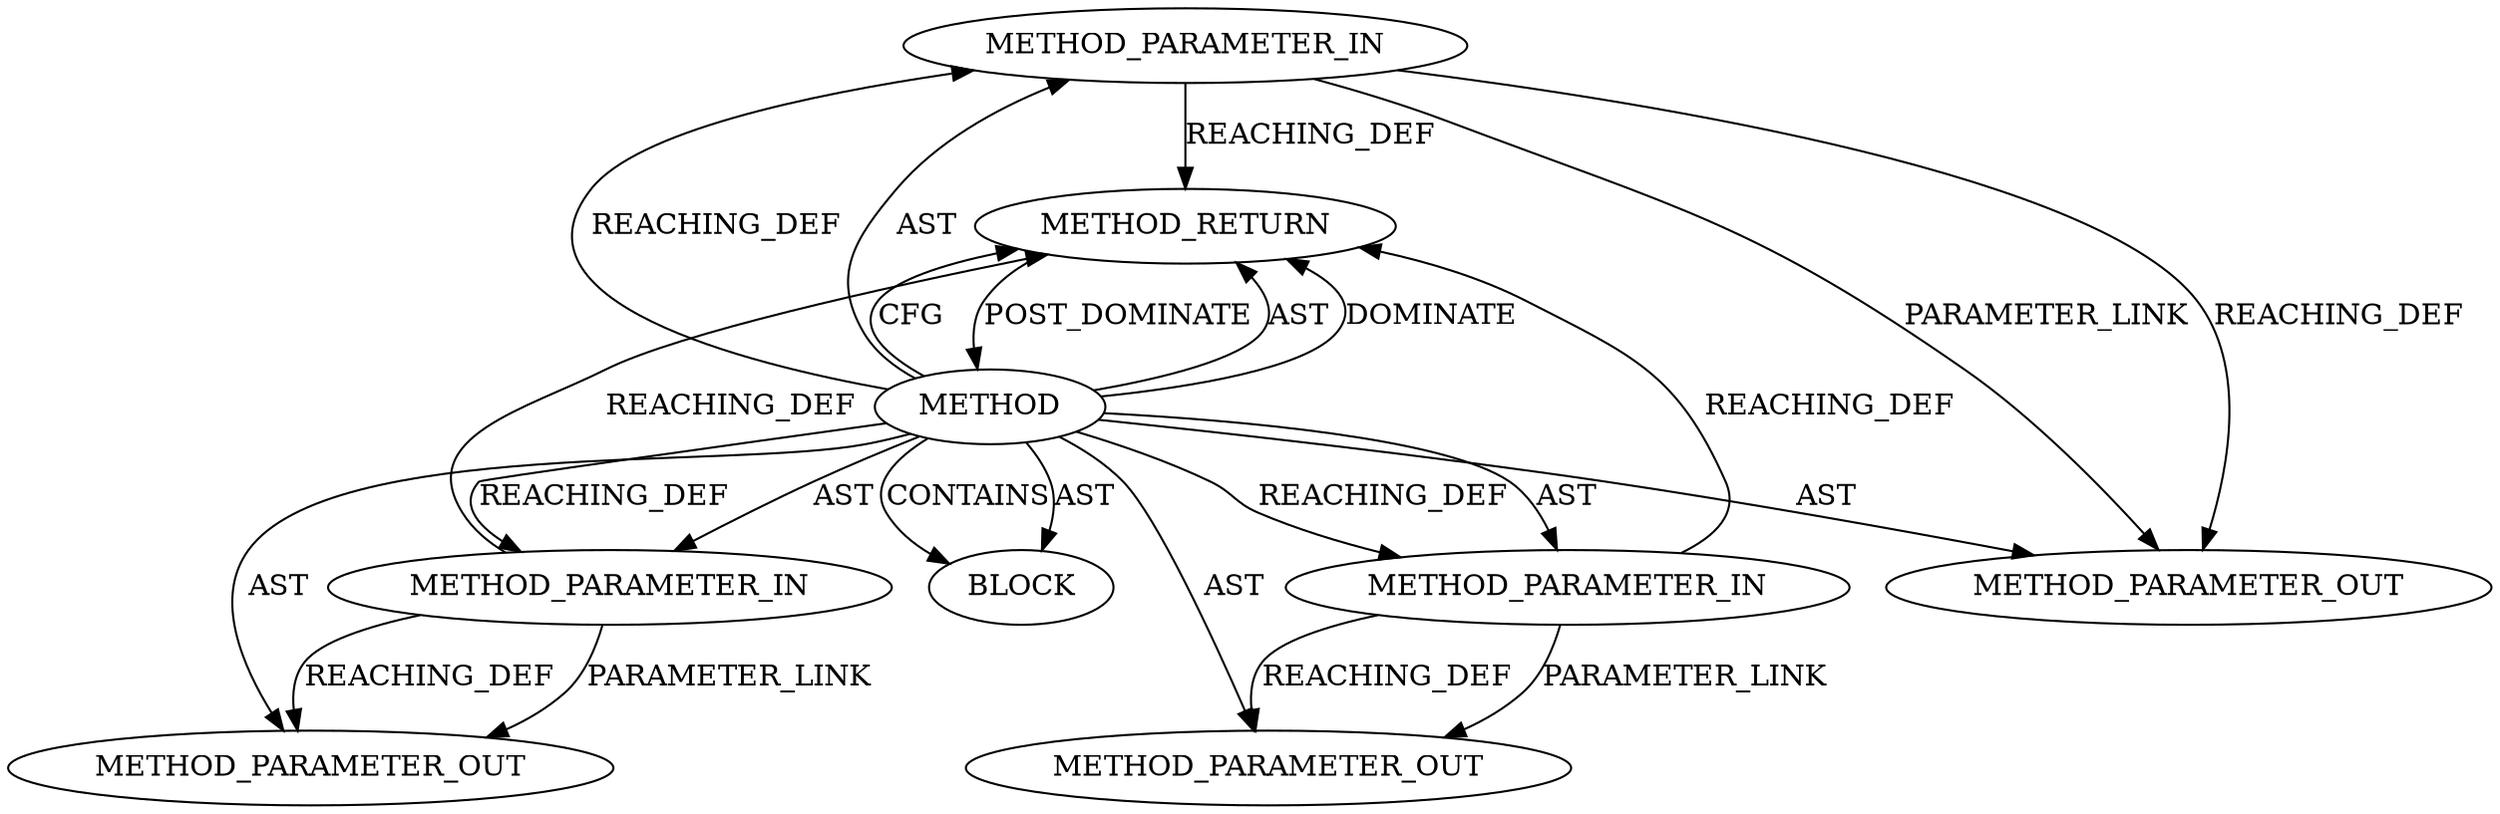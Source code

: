 digraph {
  12761 [label=METHOD_PARAMETER_IN ORDER=2 CODE="p2" IS_VARIADIC=false TYPE_FULL_NAME="ANY" EVALUATION_STRATEGY="BY_VALUE" INDEX=2 NAME="p2"]
  13533 [label=METHOD_PARAMETER_OUT ORDER=1 CODE="p1" IS_VARIADIC=false TYPE_FULL_NAME="ANY" EVALUATION_STRATEGY="BY_VALUE" INDEX=1 NAME="p1"]
  12763 [label=BLOCK ORDER=1 ARGUMENT_INDEX=1 CODE="<empty>" TYPE_FULL_NAME="ANY"]
  13535 [label=METHOD_PARAMETER_OUT ORDER=3 CODE="p3" IS_VARIADIC=false TYPE_FULL_NAME="ANY" EVALUATION_STRATEGY="BY_VALUE" INDEX=3 NAME="p3"]
  12764 [label=METHOD_RETURN ORDER=2 CODE="RET" TYPE_FULL_NAME="ANY" EVALUATION_STRATEGY="BY_VALUE"]
  12759 [label=METHOD AST_PARENT_TYPE="NAMESPACE_BLOCK" AST_PARENT_FULL_NAME="<global>" ORDER=0 CODE="<empty>" FULL_NAME="ceph_decode_entity_addr" IS_EXTERNAL=true FILENAME="<empty>" SIGNATURE="" NAME="ceph_decode_entity_addr"]
  12762 [label=METHOD_PARAMETER_IN ORDER=3 CODE="p3" IS_VARIADIC=false TYPE_FULL_NAME="ANY" EVALUATION_STRATEGY="BY_VALUE" INDEX=3 NAME="p3"]
  12760 [label=METHOD_PARAMETER_IN ORDER=1 CODE="p1" IS_VARIADIC=false TYPE_FULL_NAME="ANY" EVALUATION_STRATEGY="BY_VALUE" INDEX=1 NAME="p1"]
  13534 [label=METHOD_PARAMETER_OUT ORDER=2 CODE="p2" IS_VARIADIC=false TYPE_FULL_NAME="ANY" EVALUATION_STRATEGY="BY_VALUE" INDEX=2 NAME="p2"]
  12759 -> 12760 [label=REACHING_DEF VARIABLE=""]
  12760 -> 12764 [label=REACHING_DEF VARIABLE="p1"]
  12759 -> 12762 [label=REACHING_DEF VARIABLE=""]
  12759 -> 12760 [label=AST ]
  12761 -> 12764 [label=REACHING_DEF VARIABLE="p2"]
  12762 -> 13535 [label=PARAMETER_LINK ]
  12762 -> 12764 [label=REACHING_DEF VARIABLE="p3"]
  12759 -> 12764 [label=AST ]
  12759 -> 12763 [label=CONTAINS ]
  12759 -> 12762 [label=AST ]
  12760 -> 13533 [label=PARAMETER_LINK ]
  12759 -> 12761 [label=AST ]
  12761 -> 13534 [label=PARAMETER_LINK ]
  12759 -> 12763 [label=AST ]
  12759 -> 13535 [label=AST ]
  12761 -> 13534 [label=REACHING_DEF VARIABLE="p2"]
  12759 -> 13534 [label=AST ]
  12759 -> 12764 [label=DOMINATE ]
  12759 -> 12764 [label=CFG ]
  12764 -> 12759 [label=POST_DOMINATE ]
  12760 -> 13533 [label=REACHING_DEF VARIABLE="p1"]
  12762 -> 13535 [label=REACHING_DEF VARIABLE="p3"]
  12759 -> 13533 [label=AST ]
  12759 -> 12761 [label=REACHING_DEF VARIABLE=""]
}
